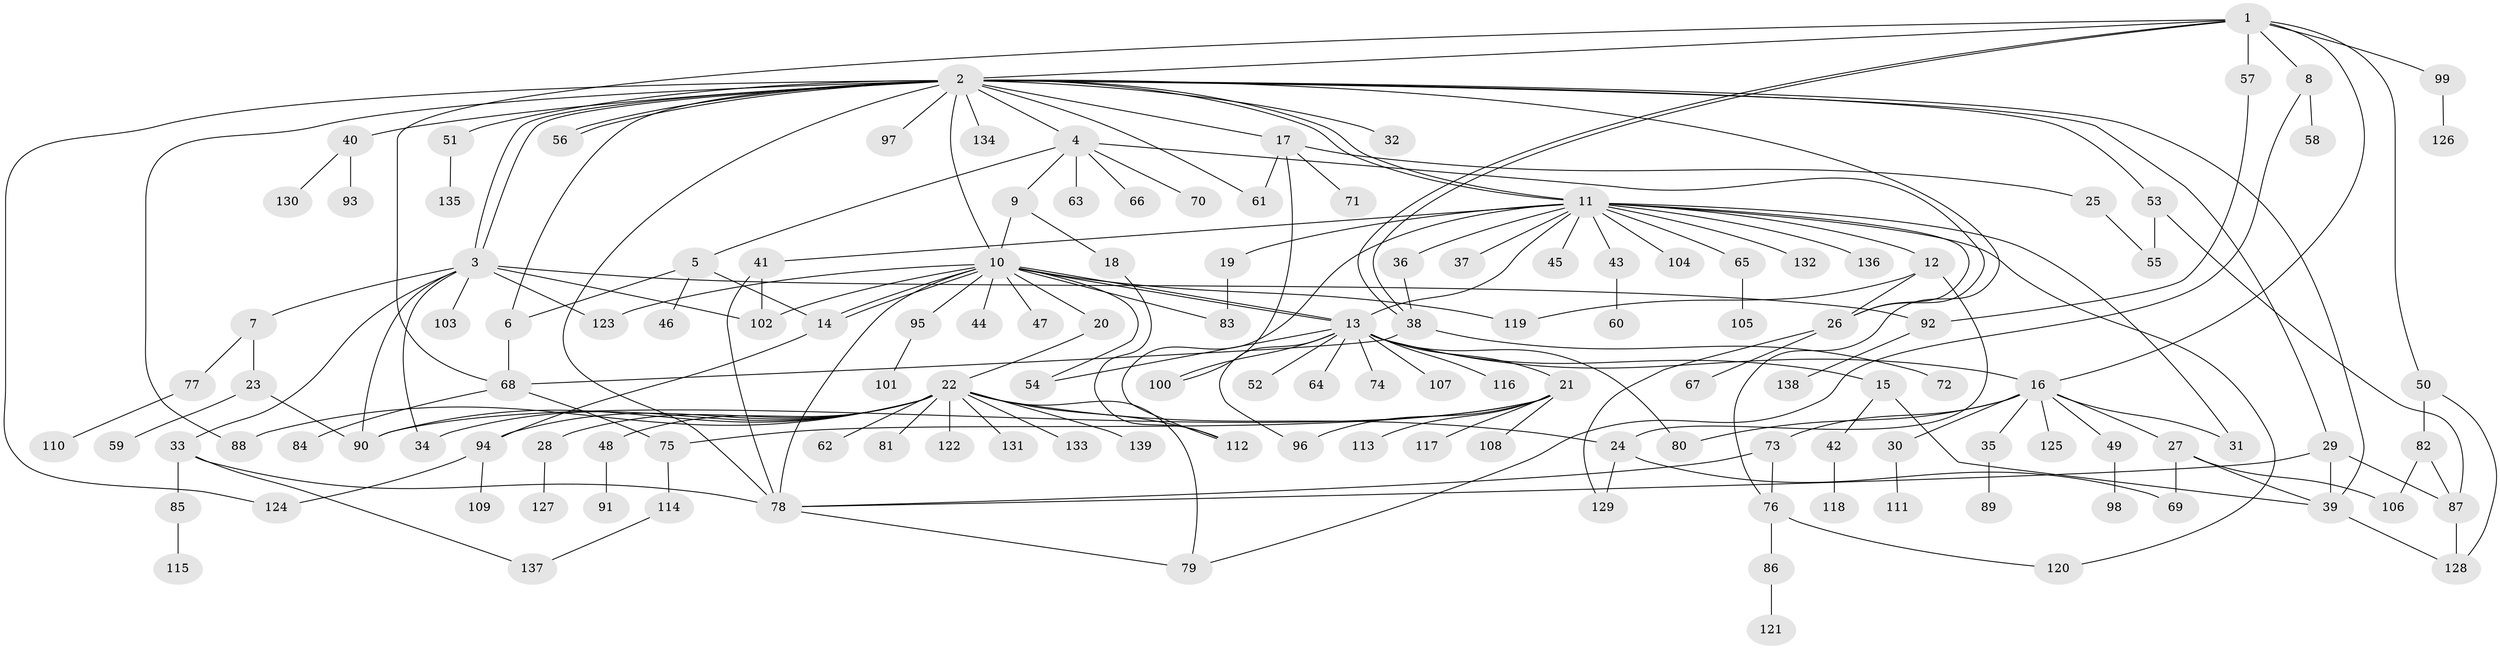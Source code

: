 // Generated by graph-tools (version 1.1) at 2025/26/03/09/25 03:26:08]
// undirected, 139 vertices, 198 edges
graph export_dot {
graph [start="1"]
  node [color=gray90,style=filled];
  1;
  2;
  3;
  4;
  5;
  6;
  7;
  8;
  9;
  10;
  11;
  12;
  13;
  14;
  15;
  16;
  17;
  18;
  19;
  20;
  21;
  22;
  23;
  24;
  25;
  26;
  27;
  28;
  29;
  30;
  31;
  32;
  33;
  34;
  35;
  36;
  37;
  38;
  39;
  40;
  41;
  42;
  43;
  44;
  45;
  46;
  47;
  48;
  49;
  50;
  51;
  52;
  53;
  54;
  55;
  56;
  57;
  58;
  59;
  60;
  61;
  62;
  63;
  64;
  65;
  66;
  67;
  68;
  69;
  70;
  71;
  72;
  73;
  74;
  75;
  76;
  77;
  78;
  79;
  80;
  81;
  82;
  83;
  84;
  85;
  86;
  87;
  88;
  89;
  90;
  91;
  92;
  93;
  94;
  95;
  96;
  97;
  98;
  99;
  100;
  101;
  102;
  103;
  104;
  105;
  106;
  107;
  108;
  109;
  110;
  111;
  112;
  113;
  114;
  115;
  116;
  117;
  118;
  119;
  120;
  121;
  122;
  123;
  124;
  125;
  126;
  127;
  128;
  129;
  130;
  131;
  132;
  133;
  134;
  135;
  136;
  137;
  138;
  139;
  1 -- 2;
  1 -- 8;
  1 -- 16;
  1 -- 38;
  1 -- 38;
  1 -- 50;
  1 -- 57;
  1 -- 68;
  1 -- 99;
  2 -- 3;
  2 -- 3;
  2 -- 4;
  2 -- 6;
  2 -- 10;
  2 -- 11;
  2 -- 11;
  2 -- 17;
  2 -- 29;
  2 -- 32;
  2 -- 39;
  2 -- 40;
  2 -- 51;
  2 -- 53;
  2 -- 56;
  2 -- 56;
  2 -- 61;
  2 -- 76;
  2 -- 78;
  2 -- 88;
  2 -- 97;
  2 -- 124;
  2 -- 134;
  3 -- 7;
  3 -- 33;
  3 -- 34;
  3 -- 90;
  3 -- 92;
  3 -- 102;
  3 -- 103;
  3 -- 123;
  4 -- 5;
  4 -- 9;
  4 -- 26;
  4 -- 63;
  4 -- 66;
  4 -- 70;
  5 -- 6;
  5 -- 14;
  5 -- 46;
  6 -- 68;
  7 -- 23;
  7 -- 77;
  8 -- 58;
  8 -- 79;
  9 -- 10;
  9 -- 18;
  10 -- 13;
  10 -- 13;
  10 -- 14;
  10 -- 14;
  10 -- 20;
  10 -- 44;
  10 -- 47;
  10 -- 54;
  10 -- 78;
  10 -- 83;
  10 -- 95;
  10 -- 102;
  10 -- 119;
  10 -- 123;
  11 -- 12;
  11 -- 13;
  11 -- 19;
  11 -- 26;
  11 -- 31;
  11 -- 36;
  11 -- 37;
  11 -- 41;
  11 -- 43;
  11 -- 45;
  11 -- 65;
  11 -- 104;
  11 -- 112;
  11 -- 120;
  11 -- 132;
  11 -- 136;
  12 -- 24;
  12 -- 26;
  12 -- 119;
  13 -- 15;
  13 -- 16;
  13 -- 21;
  13 -- 52;
  13 -- 54;
  13 -- 64;
  13 -- 74;
  13 -- 80;
  13 -- 96;
  13 -- 100;
  13 -- 107;
  13 -- 116;
  14 -- 94;
  15 -- 39;
  15 -- 42;
  16 -- 27;
  16 -- 30;
  16 -- 31;
  16 -- 35;
  16 -- 49;
  16 -- 73;
  16 -- 80;
  16 -- 125;
  17 -- 25;
  17 -- 61;
  17 -- 71;
  17 -- 100;
  18 -- 112;
  19 -- 83;
  20 -- 22;
  21 -- 75;
  21 -- 90;
  21 -- 96;
  21 -- 108;
  21 -- 113;
  21 -- 117;
  22 -- 24;
  22 -- 28;
  22 -- 34;
  22 -- 48;
  22 -- 62;
  22 -- 79;
  22 -- 81;
  22 -- 88;
  22 -- 90;
  22 -- 94;
  22 -- 112;
  22 -- 122;
  22 -- 131;
  22 -- 133;
  22 -- 139;
  23 -- 59;
  23 -- 90;
  24 -- 69;
  24 -- 129;
  25 -- 55;
  26 -- 67;
  26 -- 129;
  27 -- 39;
  27 -- 69;
  27 -- 106;
  28 -- 127;
  29 -- 39;
  29 -- 78;
  29 -- 87;
  30 -- 111;
  33 -- 78;
  33 -- 85;
  33 -- 137;
  35 -- 89;
  36 -- 38;
  38 -- 68;
  38 -- 72;
  39 -- 128;
  40 -- 93;
  40 -- 130;
  41 -- 78;
  41 -- 102;
  42 -- 118;
  43 -- 60;
  48 -- 91;
  49 -- 98;
  50 -- 82;
  50 -- 128;
  51 -- 135;
  53 -- 55;
  53 -- 87;
  57 -- 92;
  65 -- 105;
  68 -- 75;
  68 -- 84;
  73 -- 76;
  73 -- 78;
  75 -- 114;
  76 -- 86;
  76 -- 120;
  77 -- 110;
  78 -- 79;
  82 -- 87;
  82 -- 106;
  85 -- 115;
  86 -- 121;
  87 -- 128;
  92 -- 138;
  94 -- 109;
  94 -- 124;
  95 -- 101;
  99 -- 126;
  114 -- 137;
}
